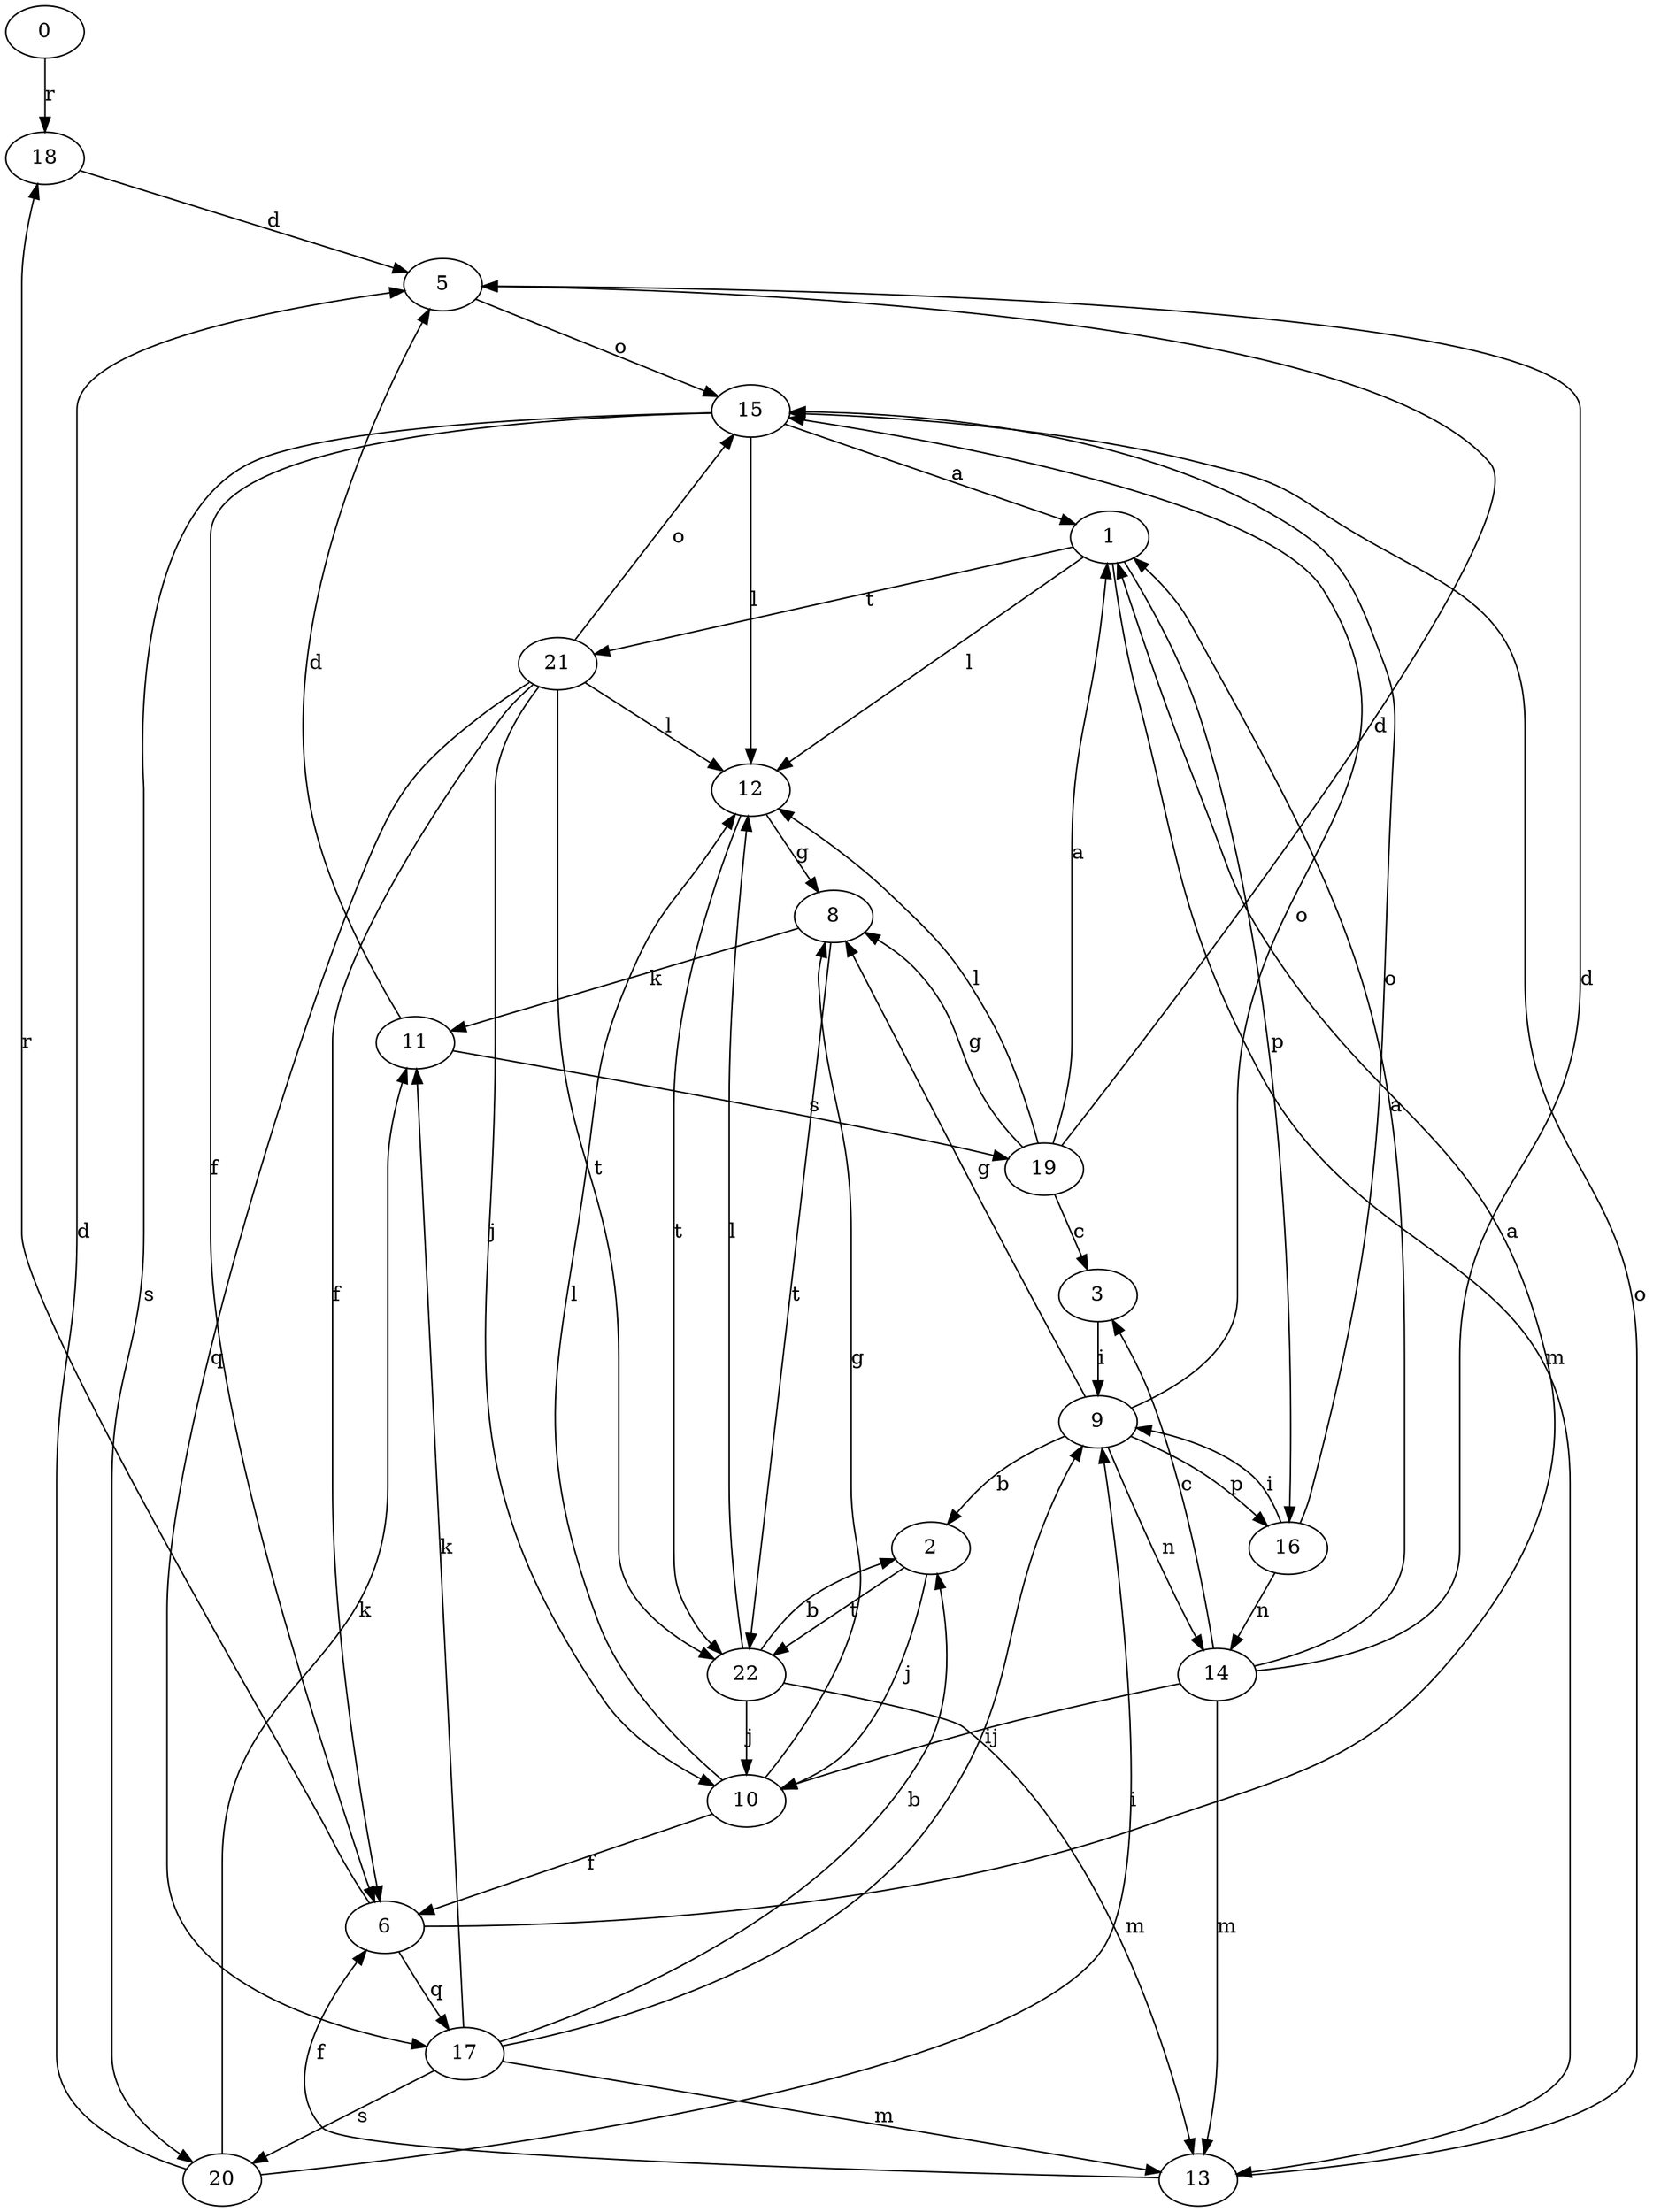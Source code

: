 strict digraph  {
0;
1;
2;
3;
5;
6;
8;
9;
10;
11;
12;
13;
14;
15;
16;
17;
18;
19;
20;
21;
22;
0 -> 18  [label=r];
1 -> 12  [label=l];
1 -> 13  [label=m];
1 -> 16  [label=p];
1 -> 21  [label=t];
2 -> 10  [label=j];
2 -> 22  [label=t];
3 -> 9  [label=i];
5 -> 15  [label=o];
6 -> 1  [label=a];
6 -> 17  [label=q];
6 -> 18  [label=r];
8 -> 11  [label=k];
8 -> 22  [label=t];
9 -> 2  [label=b];
9 -> 8  [label=g];
9 -> 14  [label=n];
9 -> 15  [label=o];
9 -> 16  [label=p];
10 -> 6  [label=f];
10 -> 8  [label=g];
10 -> 12  [label=l];
11 -> 5  [label=d];
11 -> 19  [label=s];
12 -> 8  [label=g];
12 -> 22  [label=t];
13 -> 6  [label=f];
13 -> 15  [label=o];
14 -> 1  [label=a];
14 -> 3  [label=c];
14 -> 5  [label=d];
14 -> 10  [label=j];
14 -> 13  [label=m];
15 -> 1  [label=a];
15 -> 6  [label=f];
15 -> 12  [label=l];
15 -> 20  [label=s];
16 -> 9  [label=i];
16 -> 14  [label=n];
16 -> 15  [label=o];
17 -> 2  [label=b];
17 -> 9  [label=i];
17 -> 11  [label=k];
17 -> 13  [label=m];
17 -> 20  [label=s];
18 -> 5  [label=d];
19 -> 1  [label=a];
19 -> 3  [label=c];
19 -> 5  [label=d];
19 -> 8  [label=g];
19 -> 12  [label=l];
20 -> 5  [label=d];
20 -> 9  [label=i];
20 -> 11  [label=k];
21 -> 6  [label=f];
21 -> 10  [label=j];
21 -> 12  [label=l];
21 -> 15  [label=o];
21 -> 17  [label=q];
21 -> 22  [label=t];
22 -> 2  [label=b];
22 -> 10  [label=j];
22 -> 12  [label=l];
22 -> 13  [label=m];
}
